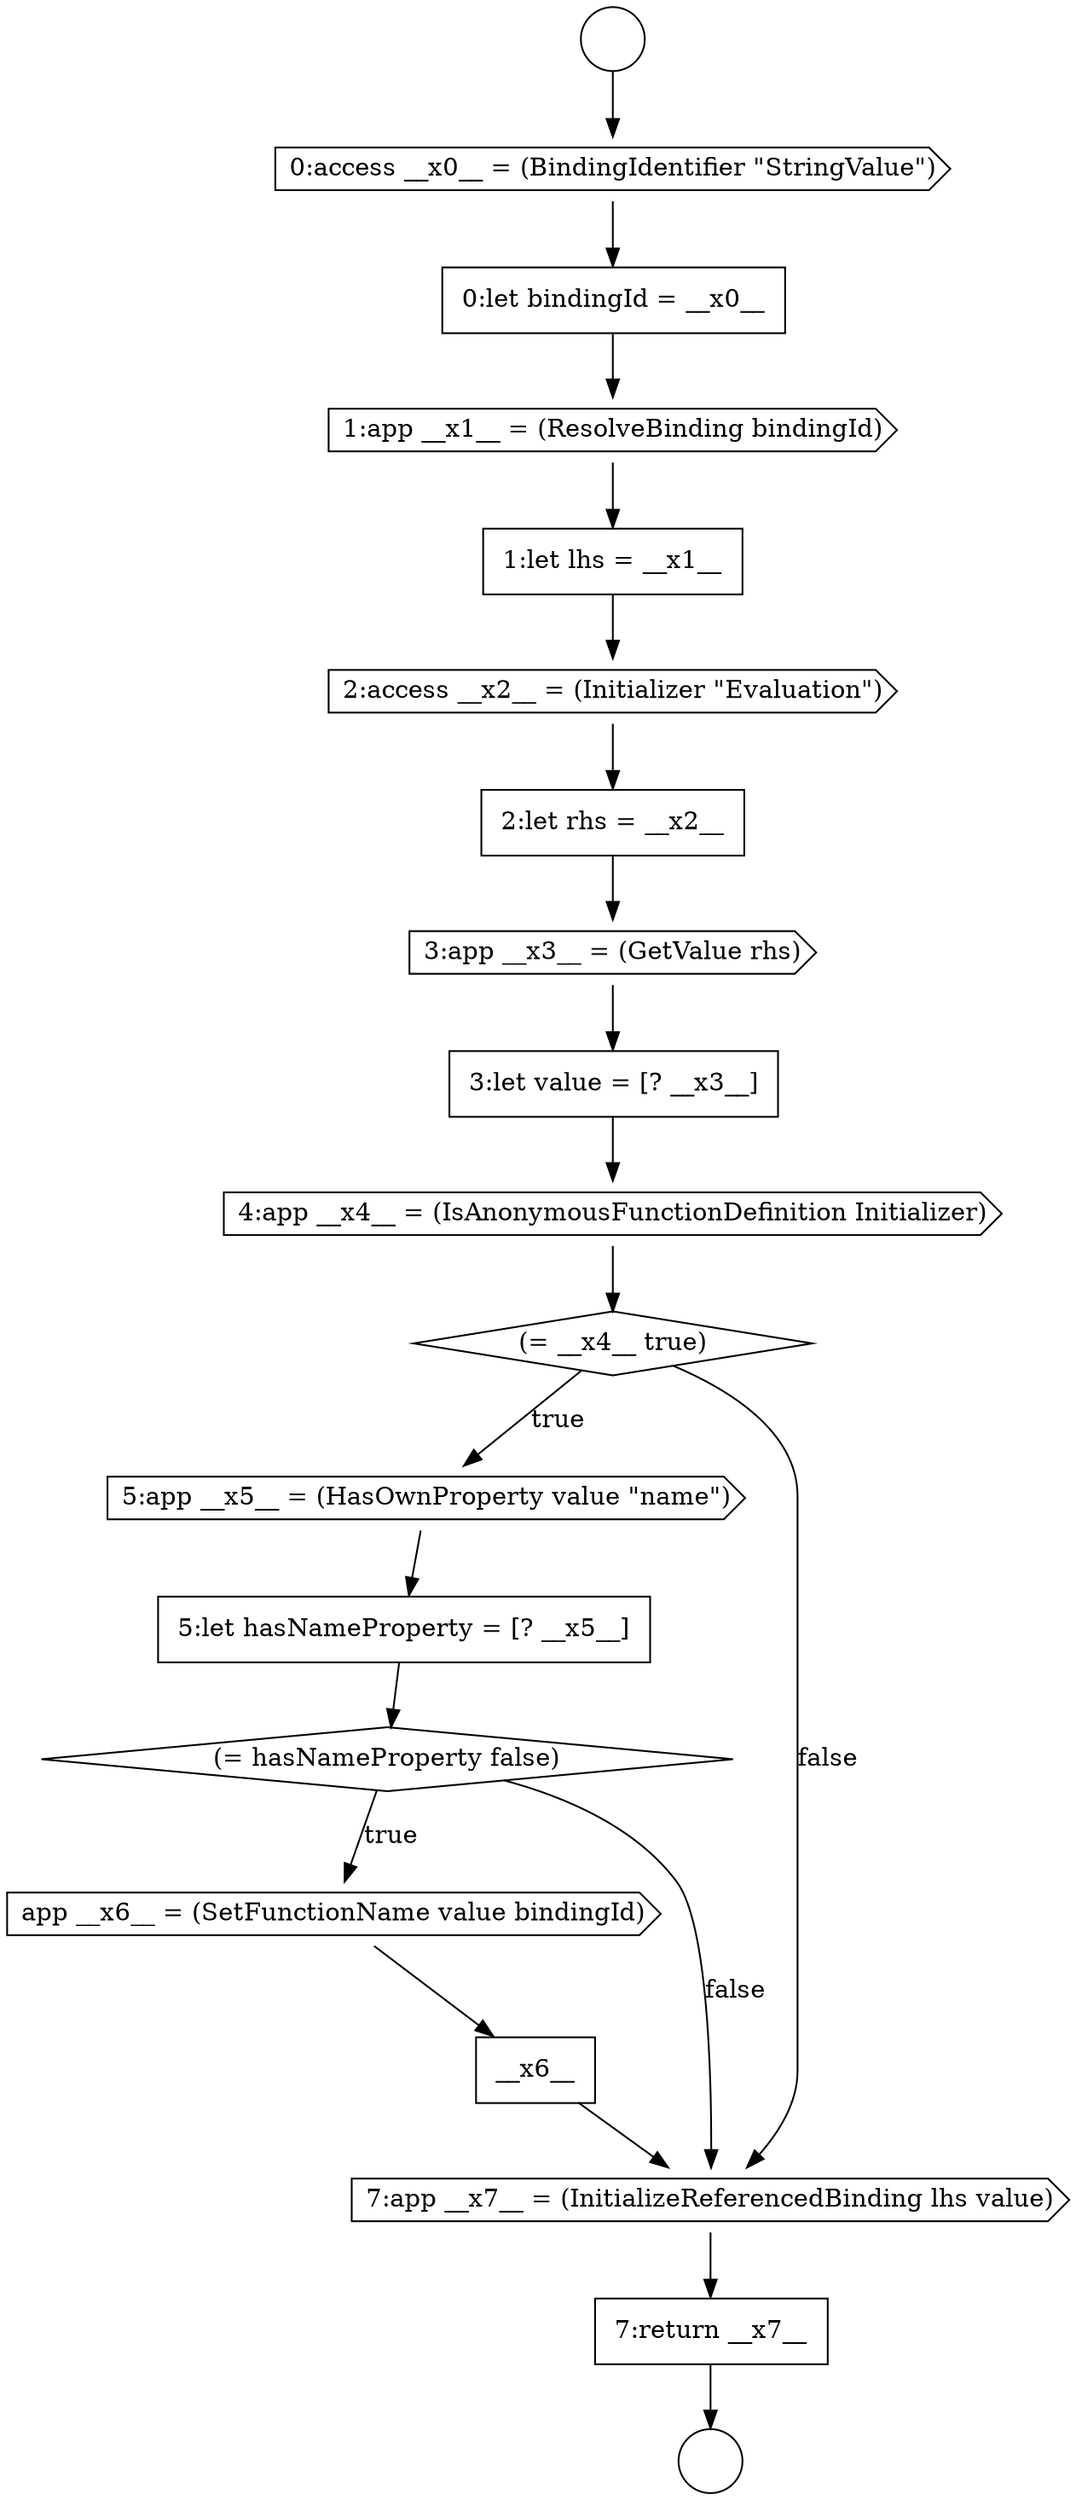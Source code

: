 digraph {
  node5669 [shape=diamond, label=<<font color="black">(= __x4__ true)</font>> color="black" fillcolor="white" style=filled]
  node5674 [shape=none, margin=0, label=<<font color="black">
    <table border="0" cellborder="1" cellspacing="0" cellpadding="10">
      <tr><td align="left">__x6__</td></tr>
    </table>
  </font>> color="black" fillcolor="white" style=filled]
  node5663 [shape=none, margin=0, label=<<font color="black">
    <table border="0" cellborder="1" cellspacing="0" cellpadding="10">
      <tr><td align="left">1:let lhs = __x1__</td></tr>
    </table>
  </font>> color="black" fillcolor="white" style=filled]
  node5665 [shape=none, margin=0, label=<<font color="black">
    <table border="0" cellborder="1" cellspacing="0" cellpadding="10">
      <tr><td align="left">2:let rhs = __x2__</td></tr>
    </table>
  </font>> color="black" fillcolor="white" style=filled]
  node5670 [shape=cds, label=<<font color="black">5:app __x5__ = (HasOwnProperty value &quot;name&quot;)</font>> color="black" fillcolor="white" style=filled]
  node5658 [shape=circle label=" " color="black" fillcolor="white" style=filled]
  node5673 [shape=cds, label=<<font color="black">app __x6__ = (SetFunctionName value bindingId)</font>> color="black" fillcolor="white" style=filled]
  node5662 [shape=cds, label=<<font color="black">1:app __x1__ = (ResolveBinding bindingId)</font>> color="black" fillcolor="white" style=filled]
  node5666 [shape=cds, label=<<font color="black">3:app __x3__ = (GetValue rhs)</font>> color="black" fillcolor="white" style=filled]
  node5671 [shape=none, margin=0, label=<<font color="black">
    <table border="0" cellborder="1" cellspacing="0" cellpadding="10">
      <tr><td align="left">5:let hasNameProperty = [? __x5__]</td></tr>
    </table>
  </font>> color="black" fillcolor="white" style=filled]
  node5667 [shape=none, margin=0, label=<<font color="black">
    <table border="0" cellborder="1" cellspacing="0" cellpadding="10">
      <tr><td align="left">3:let value = [? __x3__]</td></tr>
    </table>
  </font>> color="black" fillcolor="white" style=filled]
  node5661 [shape=none, margin=0, label=<<font color="black">
    <table border="0" cellborder="1" cellspacing="0" cellpadding="10">
      <tr><td align="left">0:let bindingId = __x0__</td></tr>
    </table>
  </font>> color="black" fillcolor="white" style=filled]
  node5675 [shape=cds, label=<<font color="black">7:app __x7__ = (InitializeReferencedBinding lhs value)</font>> color="black" fillcolor="white" style=filled]
  node5660 [shape=cds, label=<<font color="black">0:access __x0__ = (BindingIdentifier &quot;StringValue&quot;)</font>> color="black" fillcolor="white" style=filled]
  node5672 [shape=diamond, label=<<font color="black">(= hasNameProperty false)</font>> color="black" fillcolor="white" style=filled]
  node5668 [shape=cds, label=<<font color="black">4:app __x4__ = (IsAnonymousFunctionDefinition Initializer)</font>> color="black" fillcolor="white" style=filled]
  node5664 [shape=cds, label=<<font color="black">2:access __x2__ = (Initializer &quot;Evaluation&quot;)</font>> color="black" fillcolor="white" style=filled]
  node5659 [shape=circle label=" " color="black" fillcolor="white" style=filled]
  node5676 [shape=none, margin=0, label=<<font color="black">
    <table border="0" cellborder="1" cellspacing="0" cellpadding="10">
      <tr><td align="left">7:return __x7__</td></tr>
    </table>
  </font>> color="black" fillcolor="white" style=filled]
  node5672 -> node5673 [label=<<font color="black">true</font>> color="black"]
  node5672 -> node5675 [label=<<font color="black">false</font>> color="black"]
  node5674 -> node5675 [ color="black"]
  node5660 -> node5661 [ color="black"]
  node5658 -> node5660 [ color="black"]
  node5670 -> node5671 [ color="black"]
  node5668 -> node5669 [ color="black"]
  node5661 -> node5662 [ color="black"]
  node5669 -> node5670 [label=<<font color="black">true</font>> color="black"]
  node5669 -> node5675 [label=<<font color="black">false</font>> color="black"]
  node5663 -> node5664 [ color="black"]
  node5675 -> node5676 [ color="black"]
  node5662 -> node5663 [ color="black"]
  node5665 -> node5666 [ color="black"]
  node5667 -> node5668 [ color="black"]
  node5676 -> node5659 [ color="black"]
  node5666 -> node5667 [ color="black"]
  node5664 -> node5665 [ color="black"]
  node5671 -> node5672 [ color="black"]
  node5673 -> node5674 [ color="black"]
}
